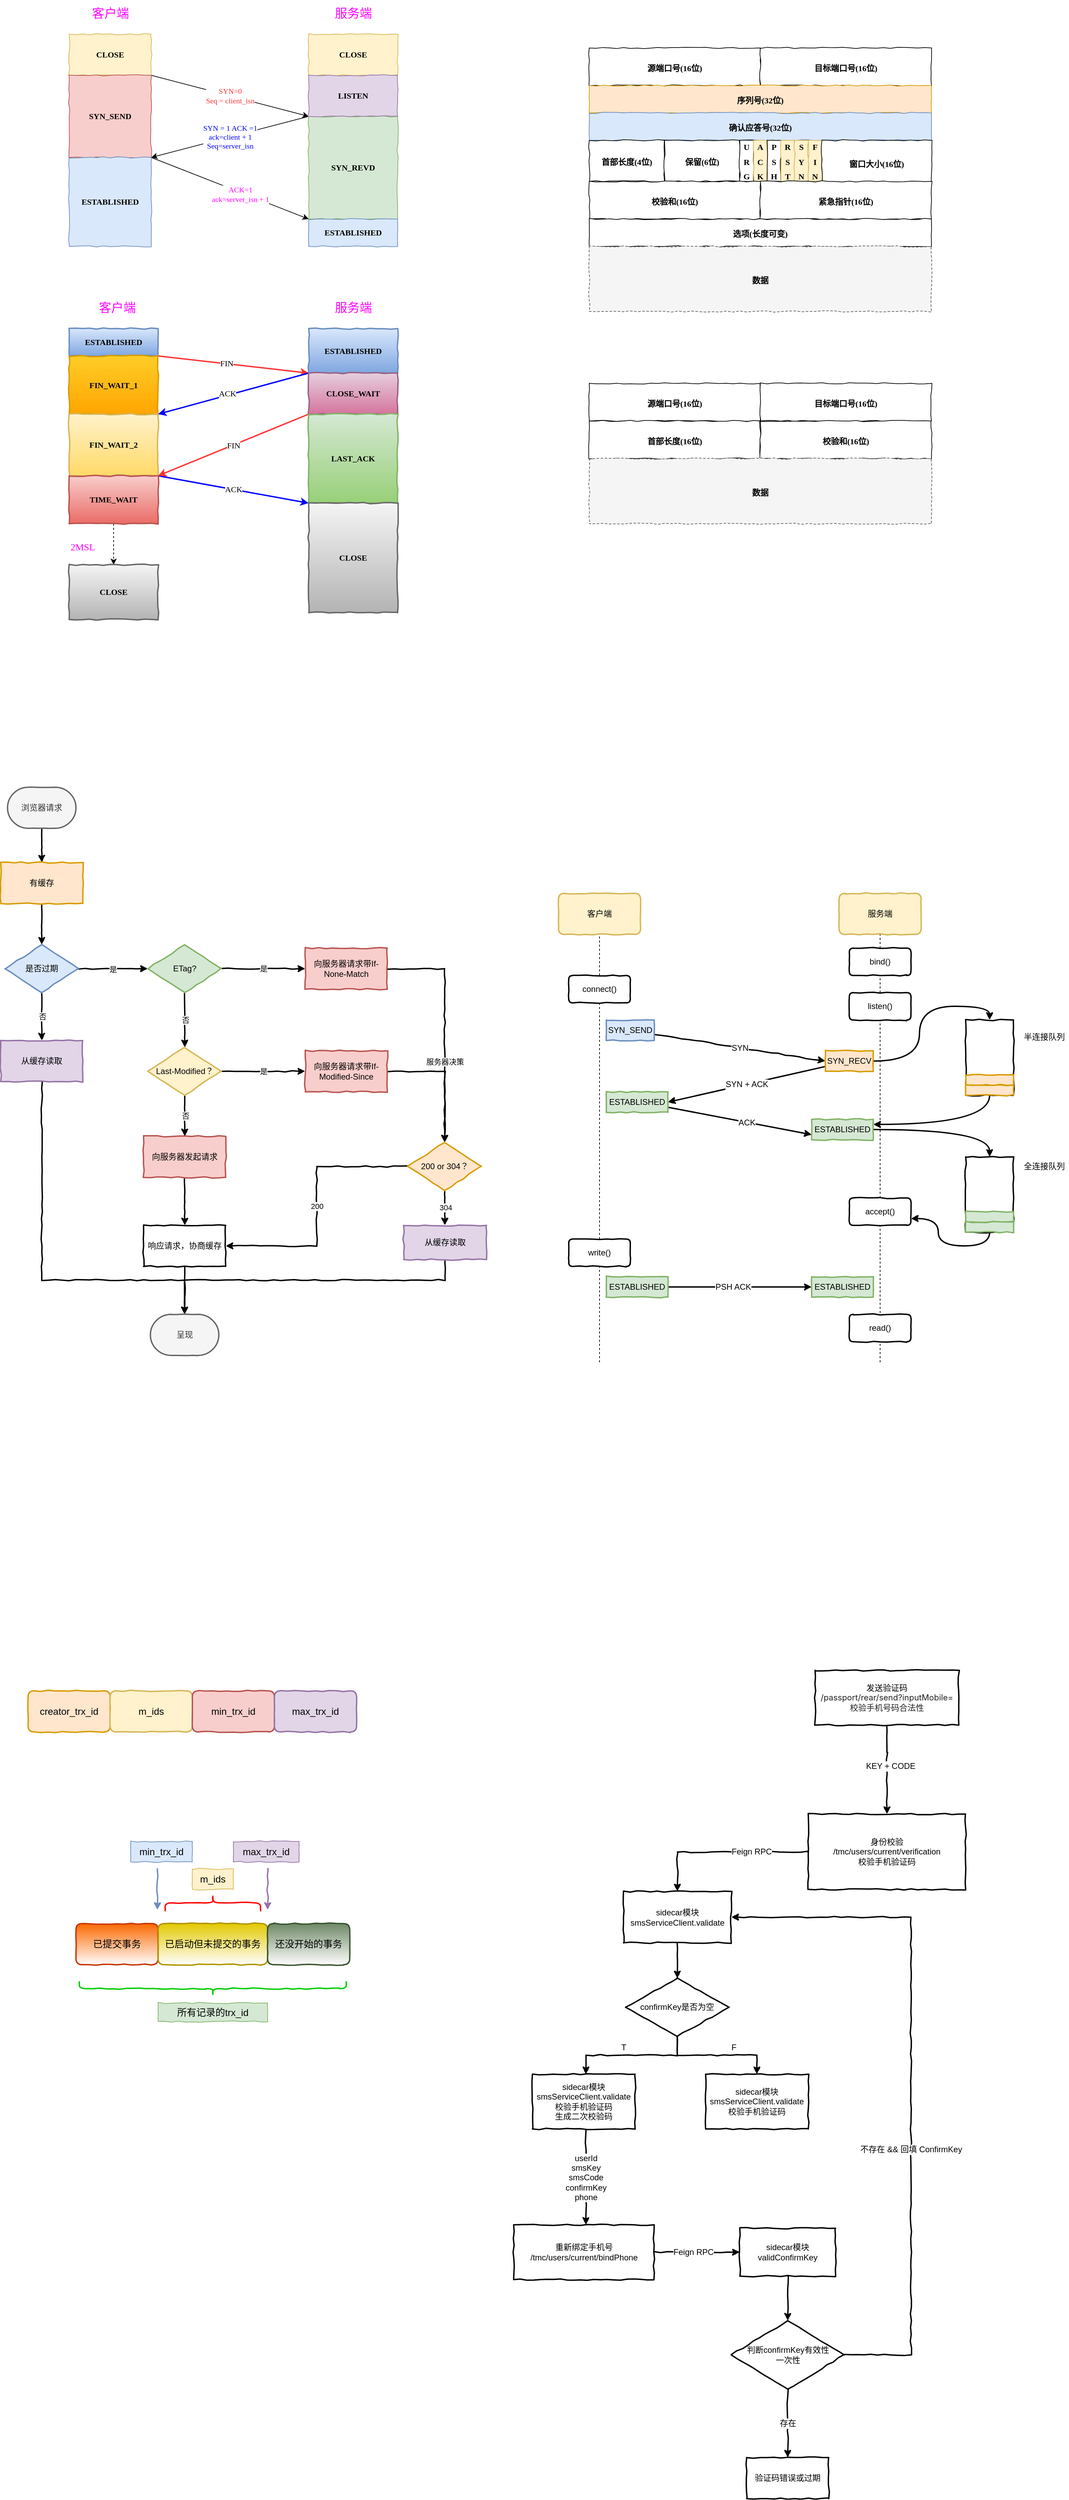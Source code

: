 <mxfile version="20.8.5" type="github">
  <diagram id="wpnwCKBw_cfsAzz8YiA_" name="第 1 页">
    <mxGraphModel dx="1562" dy="957" grid="1" gridSize="10" guides="1" tooltips="1" connect="1" arrows="1" fold="1" page="1" pageScale="1" pageWidth="827" pageHeight="1169" math="0" shadow="0">
      <root>
        <mxCell id="0" />
        <mxCell id="1" parent="0" />
        <mxCell id="eRukNORHkX7waIxp_HxT-9" value="&lt;font color=&quot;#ff3333&quot;&gt;SYN=0&lt;br&gt;Seq = client_isn&lt;/font&gt;" style="rounded=0;orthogonalLoop=1;jettySize=auto;html=1;exitX=1;exitY=1;exitDx=0;exitDy=0;entryX=0;entryY=1;entryDx=0;entryDy=0;fontFamily=Comic Sans MS;" parent="1" source="eRukNORHkX7waIxp_HxT-1" target="eRukNORHkX7waIxp_HxT-7" edge="1">
          <mxGeometry relative="1" as="geometry" />
        </mxCell>
        <mxCell id="eRukNORHkX7waIxp_HxT-1" value="&lt;font face=&quot;Comic Sans MS&quot;&gt;&lt;b&gt;CLOSE&lt;/b&gt;&lt;/font&gt;" style="rounded=0;whiteSpace=wrap;html=1;comic=1;fillColor=#fff2cc;strokeColor=#d6b656;" parent="1" vertex="1">
          <mxGeometry x="150" y="100" width="120" height="60" as="geometry" />
        </mxCell>
        <mxCell id="eRukNORHkX7waIxp_HxT-3" value="&lt;font face=&quot;Comic Sans MS&quot;&gt;&lt;b&gt;SYN_SEND&lt;/b&gt;&lt;/font&gt;" style="rounded=0;whiteSpace=wrap;html=1;comic=1;fillColor=#f8cecc;strokeColor=#b85450;" parent="1" vertex="1">
          <mxGeometry x="150" y="160" width="120" height="120" as="geometry" />
        </mxCell>
        <mxCell id="eRukNORHkX7waIxp_HxT-11" style="edgeStyle=none;rounded=0;orthogonalLoop=1;jettySize=auto;html=1;exitX=1;exitY=0;exitDx=0;exitDy=0;entryX=0;entryY=0;entryDx=0;entryDy=0;fontFamily=Comic Sans MS;" parent="1" source="eRukNORHkX7waIxp_HxT-4" target="eRukNORHkX7waIxp_HxT-8" edge="1">
          <mxGeometry relative="1" as="geometry" />
        </mxCell>
        <mxCell id="eRukNORHkX7waIxp_HxT-12" value="&lt;font color=&quot;#ff00ff&quot;&gt;ACK=1&lt;br&gt;ack=server_isn + 1&lt;/font&gt;" style="edgeLabel;html=1;align=center;verticalAlign=middle;resizable=0;points=[];fontFamily=Comic Sans MS;" parent="eRukNORHkX7waIxp_HxT-11" vertex="1" connectable="0">
          <mxGeometry x="0.132" y="-3" relative="1" as="geometry">
            <mxPoint as="offset" />
          </mxGeometry>
        </mxCell>
        <mxCell id="eRukNORHkX7waIxp_HxT-4" value="&lt;font face=&quot;Comic Sans MS&quot;&gt;&lt;b&gt;ESTABLISHED&lt;/b&gt;&lt;/font&gt;" style="rounded=0;whiteSpace=wrap;html=1;comic=1;fillColor=#dae8fc;strokeColor=#6c8ebf;" parent="1" vertex="1">
          <mxGeometry x="150" y="280" width="120" height="130" as="geometry" />
        </mxCell>
        <mxCell id="eRukNORHkX7waIxp_HxT-5" value="&lt;font face=&quot;Comic Sans MS&quot;&gt;&lt;b&gt;CLOSE&lt;/b&gt;&lt;/font&gt;" style="rounded=0;whiteSpace=wrap;html=1;comic=1;fillColor=#fff2cc;strokeColor=#d6b656;" parent="1" vertex="1">
          <mxGeometry x="500" y="100" width="130" height="60" as="geometry" />
        </mxCell>
        <mxCell id="eRukNORHkX7waIxp_HxT-6" value="&lt;font face=&quot;Comic Sans MS&quot;&gt;&lt;b&gt;SYN_REVD&lt;/b&gt;&lt;/font&gt;" style="rounded=0;whiteSpace=wrap;html=1;comic=1;fillColor=#d5e8d4;strokeColor=#82b366;" parent="1" vertex="1">
          <mxGeometry x="500" y="220" width="130" height="150" as="geometry" />
        </mxCell>
        <mxCell id="eRukNORHkX7waIxp_HxT-10" value="&lt;font color=&quot;#0000ff&quot;&gt;SYN = 1 ACK =1&lt;br&gt;ack=client + 1&lt;br&gt;Seq=server_isn&lt;/font&gt;" style="edgeStyle=none;rounded=0;orthogonalLoop=1;jettySize=auto;html=1;exitX=0;exitY=1;exitDx=0;exitDy=0;entryX=1;entryY=0;entryDx=0;entryDy=0;fontFamily=Comic Sans MS;" parent="1" source="eRukNORHkX7waIxp_HxT-7" target="eRukNORHkX7waIxp_HxT-4" edge="1">
          <mxGeometry relative="1" as="geometry" />
        </mxCell>
        <mxCell id="eRukNORHkX7waIxp_HxT-7" value="&lt;font face=&quot;Comic Sans MS&quot;&gt;&lt;b&gt;LISTEN&lt;/b&gt;&lt;/font&gt;" style="rounded=0;whiteSpace=wrap;html=1;comic=1;fillColor=#e1d5e7;strokeColor=#9673a6;" parent="1" vertex="1">
          <mxGeometry x="500" y="160" width="130" height="60" as="geometry" />
        </mxCell>
        <mxCell id="eRukNORHkX7waIxp_HxT-8" value="&lt;font face=&quot;Comic Sans MS&quot;&gt;&lt;b&gt;ESTABLISHED&lt;/b&gt;&lt;/font&gt;" style="rounded=0;whiteSpace=wrap;html=1;comic=1;fillColor=#dae8fc;strokeColor=#6c8ebf;" parent="1" vertex="1">
          <mxGeometry x="500" y="370" width="130" height="40" as="geometry" />
        </mxCell>
        <mxCell id="eRukNORHkX7waIxp_HxT-13" style="edgeStyle=none;rounded=0;orthogonalLoop=1;jettySize=auto;html=1;exitX=1;exitY=0.5;exitDx=0;exitDy=0;fontFamily=Comic Sans MS;" parent="1" source="eRukNORHkX7waIxp_HxT-6" target="eRukNORHkX7waIxp_HxT-6" edge="1">
          <mxGeometry relative="1" as="geometry" />
        </mxCell>
        <mxCell id="eRukNORHkX7waIxp_HxT-14" value="&lt;font style=&quot;font-size: 18px;&quot;&gt;客户端&lt;/font&gt;" style="text;html=1;align=center;verticalAlign=middle;resizable=0;points=[];autosize=1;strokeColor=none;fillColor=none;fontFamily=Comic Sans MS;fontColor=#FF00FF;" parent="1" vertex="1">
          <mxGeometry x="170" y="50" width="80" height="40" as="geometry" />
        </mxCell>
        <mxCell id="eRukNORHkX7waIxp_HxT-15" value="&lt;font style=&quot;font-size: 18px;&quot;&gt;服务端&lt;/font&gt;" style="text;html=1;align=center;verticalAlign=middle;resizable=0;points=[];autosize=1;strokeColor=none;fillColor=none;fontFamily=Comic Sans MS;fontColor=#FF00FF;" parent="1" vertex="1">
          <mxGeometry x="525" y="50" width="80" height="40" as="geometry" />
        </mxCell>
        <mxCell id="eRukNORHkX7waIxp_HxT-16" value="&lt;font color=&quot;#000000&quot;&gt;&lt;span style=&quot;font-size: 12px;&quot;&gt;&lt;b&gt;源端口号(16位)&lt;/b&gt;&lt;/span&gt;&lt;/font&gt;" style="rounded=0;whiteSpace=wrap;html=1;comic=1;fontFamily=Comic Sans MS;fontSize=18;fontColor=#FF00FF;" parent="1" vertex="1">
          <mxGeometry x="910" y="120" width="250" height="55" as="geometry" />
        </mxCell>
        <mxCell id="eRukNORHkX7waIxp_HxT-18" value="&lt;font color=&quot;#000000&quot;&gt;&lt;span style=&quot;font-size: 12px;&quot;&gt;&lt;b&gt;目标端口号(16位)&lt;/b&gt;&lt;/span&gt;&lt;/font&gt;" style="rounded=0;whiteSpace=wrap;html=1;comic=1;fontFamily=Comic Sans MS;fontSize=18;fontColor=#FF00FF;" parent="1" vertex="1">
          <mxGeometry x="1160" y="120" width="250" height="55" as="geometry" />
        </mxCell>
        <mxCell id="eRukNORHkX7waIxp_HxT-19" value="&lt;font color=&quot;#000000&quot;&gt;&lt;span style=&quot;font-size: 12px;&quot;&gt;&lt;b&gt;序列号(32位)&lt;/b&gt;&lt;/span&gt;&lt;/font&gt;" style="rounded=0;whiteSpace=wrap;html=1;comic=1;fontFamily=Comic Sans MS;fontSize=18;fillColor=#ffe6cc;strokeColor=#d79b00;" parent="1" vertex="1">
          <mxGeometry x="910" y="175" width="500" height="40" as="geometry" />
        </mxCell>
        <mxCell id="eRukNORHkX7waIxp_HxT-20" value="&lt;font color=&quot;#000000&quot;&gt;&lt;span style=&quot;font-size: 12px;&quot;&gt;&lt;b&gt;确认应答号(32位)&lt;/b&gt;&lt;/span&gt;&lt;/font&gt;" style="rounded=0;whiteSpace=wrap;html=1;comic=1;fontFamily=Comic Sans MS;fontSize=18;fillColor=#dae8fc;strokeColor=#6c8ebf;" parent="1" vertex="1">
          <mxGeometry x="910" y="215" width="500" height="40" as="geometry" />
        </mxCell>
        <mxCell id="eRukNORHkX7waIxp_HxT-21" value="&lt;font color=&quot;#000000&quot;&gt;&lt;span style=&quot;font-size: 12px;&quot;&gt;&lt;b&gt;首部长度(4位)&lt;/b&gt;&lt;/span&gt;&lt;/font&gt;" style="rounded=0;whiteSpace=wrap;html=1;comic=1;fontFamily=Comic Sans MS;fontSize=18;fontColor=#FF00FF;" parent="1" vertex="1">
          <mxGeometry x="910" y="255" width="110" height="60" as="geometry" />
        </mxCell>
        <mxCell id="eRukNORHkX7waIxp_HxT-22" value="&lt;font color=&quot;#000000&quot;&gt;&lt;span style=&quot;font-size: 12px;&quot;&gt;&lt;b&gt;保留(6位)&lt;/b&gt;&lt;/span&gt;&lt;/font&gt;" style="rounded=0;whiteSpace=wrap;html=1;comic=1;fontFamily=Comic Sans MS;fontSize=18;fontColor=#FF00FF;" parent="1" vertex="1">
          <mxGeometry x="1020" y="255" width="110" height="60" as="geometry" />
        </mxCell>
        <mxCell id="eRukNORHkX7waIxp_HxT-23" value="&lt;font color=&quot;#000000&quot;&gt;&lt;span style=&quot;font-size: 12px;&quot;&gt;&lt;b&gt;U&lt;br&gt;R&lt;br&gt;G&lt;/b&gt;&lt;/span&gt;&lt;/font&gt;" style="rounded=0;whiteSpace=wrap;html=1;comic=1;fontFamily=Comic Sans MS;fontSize=18;fontColor=#FF00FF;" parent="1" vertex="1">
          <mxGeometry x="1130" y="255" width="20" height="60" as="geometry" />
        </mxCell>
        <mxCell id="eRukNORHkX7waIxp_HxT-24" value="&lt;font color=&quot;#000000&quot;&gt;&lt;span style=&quot;font-size: 12px;&quot;&gt;&lt;b&gt;A&lt;br&gt;C&lt;br&gt;K&lt;br&gt;&lt;/b&gt;&lt;/span&gt;&lt;/font&gt;" style="rounded=0;whiteSpace=wrap;html=1;comic=1;fontFamily=Comic Sans MS;fontSize=18;fillColor=#fff2cc;strokeColor=#d6b656;" parent="1" vertex="1">
          <mxGeometry x="1150" y="255" width="20" height="60" as="geometry" />
        </mxCell>
        <mxCell id="eRukNORHkX7waIxp_HxT-25" value="&lt;font color=&quot;#000000&quot;&gt;&lt;span style=&quot;font-size: 12px;&quot;&gt;&lt;b&gt;P&lt;br&gt;S&lt;br&gt;H&lt;br&gt;&lt;/b&gt;&lt;/span&gt;&lt;/font&gt;" style="rounded=0;whiteSpace=wrap;html=1;comic=1;fontFamily=Comic Sans MS;fontSize=18;fontColor=#FF00FF;" parent="1" vertex="1">
          <mxGeometry x="1170" y="255" width="20" height="60" as="geometry" />
        </mxCell>
        <mxCell id="eRukNORHkX7waIxp_HxT-26" value="&lt;font color=&quot;#000000&quot;&gt;&lt;span style=&quot;font-size: 12px;&quot;&gt;&lt;b&gt;R&lt;br&gt;S&lt;br&gt;T&lt;br&gt;&lt;/b&gt;&lt;/span&gt;&lt;/font&gt;" style="rounded=0;whiteSpace=wrap;html=1;comic=1;fontFamily=Comic Sans MS;fontSize=18;fillColor=#fff2cc;strokeColor=#d6b656;" parent="1" vertex="1">
          <mxGeometry x="1190" y="255" width="20" height="60" as="geometry" />
        </mxCell>
        <mxCell id="eRukNORHkX7waIxp_HxT-27" value="&lt;font color=&quot;#000000&quot;&gt;&lt;span style=&quot;font-size: 12px;&quot;&gt;&lt;b&gt;S&lt;br&gt;Y&lt;br&gt;N&lt;br&gt;&lt;/b&gt;&lt;/span&gt;&lt;/font&gt;" style="rounded=0;whiteSpace=wrap;html=1;comic=1;fontFamily=Comic Sans MS;fontSize=18;fillColor=#fff2cc;strokeColor=#d6b656;" parent="1" vertex="1">
          <mxGeometry x="1210" y="255" width="20" height="60" as="geometry" />
        </mxCell>
        <mxCell id="eRukNORHkX7waIxp_HxT-28" value="&lt;font color=&quot;#000000&quot;&gt;&lt;span style=&quot;font-size: 12px;&quot;&gt;&lt;b&gt;F&lt;br&gt;I&lt;br&gt;N&lt;br&gt;&lt;/b&gt;&lt;/span&gt;&lt;/font&gt;" style="rounded=0;whiteSpace=wrap;html=1;comic=1;fontFamily=Comic Sans MS;fontSize=18;fillColor=#fff2cc;strokeColor=#d6b656;" parent="1" vertex="1">
          <mxGeometry x="1230" y="255" width="20" height="60" as="geometry" />
        </mxCell>
        <mxCell id="eRukNORHkX7waIxp_HxT-29" value="&lt;font color=&quot;#000000&quot;&gt;&lt;span style=&quot;font-size: 12px;&quot;&gt;&lt;b&gt;窗口大小(16位)&lt;/b&gt;&lt;/span&gt;&lt;/font&gt;" style="rounded=0;whiteSpace=wrap;html=1;comic=1;fontFamily=Comic Sans MS;fontSize=18;fontColor=#FF00FF;" parent="1" vertex="1">
          <mxGeometry x="1250" y="255" width="160" height="65" as="geometry" />
        </mxCell>
        <mxCell id="eRukNORHkX7waIxp_HxT-30" value="&lt;font color=&quot;#000000&quot;&gt;&lt;span style=&quot;font-size: 12px;&quot;&gt;&lt;b&gt;校验和(16位)&lt;/b&gt;&lt;/span&gt;&lt;/font&gt;" style="rounded=0;whiteSpace=wrap;html=1;comic=1;fontFamily=Comic Sans MS;fontSize=18;fontColor=#FF00FF;" parent="1" vertex="1">
          <mxGeometry x="910" y="315" width="250" height="55" as="geometry" />
        </mxCell>
        <mxCell id="eRukNORHkX7waIxp_HxT-31" value="&lt;font color=&quot;#000000&quot;&gt;&lt;span style=&quot;font-size: 12px;&quot;&gt;&lt;b&gt;紧急指针(16位)&lt;/b&gt;&lt;/span&gt;&lt;/font&gt;" style="rounded=0;whiteSpace=wrap;html=1;comic=1;fontFamily=Comic Sans MS;fontSize=18;fontColor=#FF00FF;" parent="1" vertex="1">
          <mxGeometry x="1160" y="315" width="250" height="55" as="geometry" />
        </mxCell>
        <mxCell id="eRukNORHkX7waIxp_HxT-33" value="&lt;font color=&quot;#000000&quot;&gt;&lt;span style=&quot;font-size: 12px;&quot;&gt;&lt;b&gt;选项(长度可变)&lt;/b&gt;&lt;/span&gt;&lt;/font&gt;" style="rounded=0;whiteSpace=wrap;html=1;comic=1;fontFamily=Comic Sans MS;fontSize=18;fontColor=#FF00FF;" parent="1" vertex="1">
          <mxGeometry x="910" y="370" width="500" height="40" as="geometry" />
        </mxCell>
        <mxCell id="eRukNORHkX7waIxp_HxT-34" value="&lt;font color=&quot;#000000&quot;&gt;&lt;span style=&quot;font-size: 12px;&quot;&gt;&lt;b&gt;数据&lt;/b&gt;&lt;/span&gt;&lt;/font&gt;" style="rounded=0;whiteSpace=wrap;html=1;comic=1;fontFamily=Comic Sans MS;fontSize=18;dashed=1;fillColor=#f5f5f5;strokeColor=#666666;fontColor=#333333;" parent="1" vertex="1">
          <mxGeometry x="910" y="410" width="500" height="95" as="geometry" />
        </mxCell>
        <mxCell id="eRukNORHkX7waIxp_HxT-35" value="&lt;font face=&quot;Comic Sans MS&quot;&gt;&lt;b&gt;ESTABLISHED&lt;/b&gt;&lt;/font&gt;" style="rounded=0;whiteSpace=wrap;html=1;comic=1;fillColor=#dae8fc;strokeColor=#6c8ebf;gradientColor=#7ea6e0;strokeWidth=2;" parent="1" vertex="1">
          <mxGeometry x="150" y="530" width="130" height="40" as="geometry" />
        </mxCell>
        <mxCell id="eRukNORHkX7waIxp_HxT-44" style="edgeStyle=none;rounded=0;orthogonalLoop=1;jettySize=auto;html=1;exitX=1;exitY=0;exitDx=0;exitDy=0;entryX=0;entryY=0;entryDx=0;entryDy=0;fontFamily=Comic Sans MS;fontSize=12;fontColor=#000000;strokeColor=#FF3333;strokeWidth=2;" parent="1" source="eRukNORHkX7waIxp_HxT-36" target="eRukNORHkX7waIxp_HxT-41" edge="1">
          <mxGeometry relative="1" as="geometry" />
        </mxCell>
        <mxCell id="eRukNORHkX7waIxp_HxT-45" value="FIN" style="edgeLabel;html=1;align=center;verticalAlign=middle;resizable=0;points=[];fontSize=12;fontFamily=Comic Sans MS;fontColor=#000000;" parent="eRukNORHkX7waIxp_HxT-44" vertex="1" connectable="0">
          <mxGeometry x="-0.114" y="-3" relative="1" as="geometry">
            <mxPoint x="3" y="-3" as="offset" />
          </mxGeometry>
        </mxCell>
        <mxCell id="eRukNORHkX7waIxp_HxT-36" value="&lt;font face=&quot;Comic Sans MS&quot;&gt;&lt;b&gt;FIN_WAIT_1&lt;/b&gt;&lt;/font&gt;" style="rounded=0;whiteSpace=wrap;html=1;comic=1;fillColor=#ffcd28;strokeColor=#d79b00;gradientColor=#ffa500;strokeWidth=2;" parent="1" vertex="1">
          <mxGeometry x="150" y="570" width="130" height="85" as="geometry" />
        </mxCell>
        <mxCell id="eRukNORHkX7waIxp_HxT-37" value="&lt;font face=&quot;Comic Sans MS&quot;&gt;&lt;b&gt;FIN_WAIT_2&lt;/b&gt;&lt;/font&gt;" style="rounded=0;whiteSpace=wrap;html=1;comic=1;fillColor=#fff2cc;strokeColor=#d6b656;gradientColor=#ffd966;strokeWidth=2;" parent="1" vertex="1">
          <mxGeometry x="150" y="655" width="130" height="90" as="geometry" />
        </mxCell>
        <mxCell id="eRukNORHkX7waIxp_HxT-50" style="edgeStyle=none;rounded=0;orthogonalLoop=1;jettySize=auto;html=1;exitX=1;exitY=0;exitDx=0;exitDy=0;entryX=0;entryY=0;entryDx=0;entryDy=0;fontFamily=Comic Sans MS;fontSize=12;fontColor=#000000;strokeColor=#0000FF;strokeWidth=2;" parent="1" source="eRukNORHkX7waIxp_HxT-38" target="eRukNORHkX7waIxp_HxT-43" edge="1">
          <mxGeometry relative="1" as="geometry">
            <Array as="points">
              <mxPoint x="390" y="765" />
            </Array>
          </mxGeometry>
        </mxCell>
        <mxCell id="eRukNORHkX7waIxp_HxT-51" value="ACK" style="edgeLabel;html=1;align=center;verticalAlign=middle;resizable=0;points=[];fontSize=12;fontFamily=Comic Sans MS;fontColor=#000000;" parent="eRukNORHkX7waIxp_HxT-50" vertex="1" connectable="0">
          <mxGeometry x="0.262" y="-3" relative="1" as="geometry">
            <mxPoint x="-28" y="-8" as="offset" />
          </mxGeometry>
        </mxCell>
        <mxCell id="eRukNORHkX7waIxp_HxT-52" style="edgeStyle=none;rounded=0;orthogonalLoop=1;jettySize=auto;html=1;exitX=0.5;exitY=1;exitDx=0;exitDy=0;entryX=0.5;entryY=0;entryDx=0;entryDy=0;fontFamily=Comic Sans MS;fontSize=12;fontColor=#000000;dashed=1;" parent="1" source="eRukNORHkX7waIxp_HxT-38" target="eRukNORHkX7waIxp_HxT-39" edge="1">
          <mxGeometry relative="1" as="geometry">
            <Array as="points">
              <mxPoint x="215" y="855" />
            </Array>
          </mxGeometry>
        </mxCell>
        <mxCell id="eRukNORHkX7waIxp_HxT-38" value="&lt;font face=&quot;Comic Sans MS&quot;&gt;&lt;b&gt;TIME_WAIT&lt;/b&gt;&lt;/font&gt;" style="rounded=0;whiteSpace=wrap;html=1;comic=1;fillColor=#f8cecc;strokeColor=#b85450;gradientColor=#ea6b66;strokeWidth=2;" parent="1" vertex="1">
          <mxGeometry x="150" y="745" width="130" height="70" as="geometry" />
        </mxCell>
        <mxCell id="eRukNORHkX7waIxp_HxT-39" value="&lt;font face=&quot;Comic Sans MS&quot;&gt;&lt;b&gt;CLOSE&lt;/b&gt;&lt;/font&gt;" style="rounded=0;whiteSpace=wrap;html=1;comic=1;fillColor=#f5f5f5;strokeColor=#666666;gradientColor=#b3b3b3;strokeWidth=2;" parent="1" vertex="1">
          <mxGeometry x="150" y="875" width="130" height="80" as="geometry" />
        </mxCell>
        <mxCell id="eRukNORHkX7waIxp_HxT-40" value="&lt;font face=&quot;Comic Sans MS&quot;&gt;&lt;b&gt;ESTABLISHED&lt;/b&gt;&lt;/font&gt;" style="rounded=0;whiteSpace=wrap;html=1;comic=1;fillColor=#dae8fc;strokeColor=#6c8ebf;gradientColor=#7ea6e0;strokeWidth=2;" parent="1" vertex="1">
          <mxGeometry x="500" y="530" width="130" height="65" as="geometry" />
        </mxCell>
        <mxCell id="eRukNORHkX7waIxp_HxT-46" style="edgeStyle=none;rounded=0;orthogonalLoop=1;jettySize=auto;html=1;exitX=0;exitY=0;exitDx=0;exitDy=0;entryX=1;entryY=0;entryDx=0;entryDy=0;fontFamily=Comic Sans MS;fontSize=12;fontColor=#000000;strokeColor=#0000FF;strokeWidth=2;" parent="1" source="eRukNORHkX7waIxp_HxT-41" target="eRukNORHkX7waIxp_HxT-37" edge="1">
          <mxGeometry relative="1" as="geometry" />
        </mxCell>
        <mxCell id="eRukNORHkX7waIxp_HxT-47" value="ACK" style="edgeLabel;html=1;align=center;verticalAlign=middle;resizable=0;points=[];fontSize=12;fontFamily=Comic Sans MS;fontColor=#000000;" parent="eRukNORHkX7waIxp_HxT-46" vertex="1" connectable="0">
          <mxGeometry x="0.202" y="2" relative="1" as="geometry">
            <mxPoint x="12" y="-8" as="offset" />
          </mxGeometry>
        </mxCell>
        <mxCell id="eRukNORHkX7waIxp_HxT-41" value="&lt;font face=&quot;Comic Sans MS&quot;&gt;&lt;b&gt;CLOSE_WAIT&lt;/b&gt;&lt;/font&gt;" style="rounded=0;whiteSpace=wrap;html=1;comic=1;fillColor=#e6d0de;strokeColor=#996185;gradientColor=#d5739d;strokeWidth=2;" parent="1" vertex="1">
          <mxGeometry x="500" y="595" width="130" height="60" as="geometry" />
        </mxCell>
        <mxCell id="eRukNORHkX7waIxp_HxT-48" style="edgeStyle=none;rounded=0;orthogonalLoop=1;jettySize=auto;html=1;exitX=0;exitY=0;exitDx=0;exitDy=0;entryX=1;entryY=0;entryDx=0;entryDy=0;fontFamily=Comic Sans MS;fontSize=12;fontColor=#000000;strokeColor=#FF3333;strokeWidth=2;" parent="1" source="eRukNORHkX7waIxp_HxT-42" target="eRukNORHkX7waIxp_HxT-38" edge="1">
          <mxGeometry relative="1" as="geometry" />
        </mxCell>
        <mxCell id="eRukNORHkX7waIxp_HxT-49" value="FIN" style="edgeLabel;html=1;align=center;verticalAlign=middle;resizable=0;points=[];fontSize=12;fontFamily=Comic Sans MS;fontColor=#000000;" parent="eRukNORHkX7waIxp_HxT-48" vertex="1" connectable="0">
          <mxGeometry x="0.13" y="4" relative="1" as="geometry">
            <mxPoint x="13" y="-9" as="offset" />
          </mxGeometry>
        </mxCell>
        <mxCell id="eRukNORHkX7waIxp_HxT-42" value="&lt;font face=&quot;Comic Sans MS&quot;&gt;&lt;b&gt;LAST_ACK&lt;/b&gt;&lt;/font&gt;" style="rounded=0;whiteSpace=wrap;html=1;comic=1;fillColor=#d5e8d4;strokeColor=#82b366;gradientColor=#97d077;strokeWidth=2;" parent="1" vertex="1">
          <mxGeometry x="500" y="655" width="130" height="130" as="geometry" />
        </mxCell>
        <mxCell id="eRukNORHkX7waIxp_HxT-43" value="&lt;font face=&quot;Comic Sans MS&quot;&gt;&lt;b&gt;CLOSE&lt;/b&gt;&lt;/font&gt;" style="rounded=0;whiteSpace=wrap;html=1;comic=1;fillColor=#f5f5f5;strokeColor=#666666;gradientColor=#b3b3b3;strokeWidth=2;" parent="1" vertex="1">
          <mxGeometry x="500" y="785" width="130" height="160" as="geometry" />
        </mxCell>
        <mxCell id="eRukNORHkX7waIxp_HxT-53" value="&lt;font style=&quot;font-size: 14px;&quot; color=&quot;#ff00ff&quot;&gt;2MSL&lt;/font&gt;" style="text;html=1;strokeColor=none;fillColor=none;align=center;verticalAlign=middle;whiteSpace=wrap;rounded=0;dashed=1;comic=1;fontFamily=Comic Sans MS;fontSize=12;fontColor=#000000;" parent="1" vertex="1">
          <mxGeometry x="140" y="835" width="60" height="30" as="geometry" />
        </mxCell>
        <mxCell id="eRukNORHkX7waIxp_HxT-55" value="&lt;font style=&quot;font-size: 18px;&quot;&gt;客户端&lt;/font&gt;" style="text;html=1;align=center;verticalAlign=middle;resizable=0;points=[];autosize=1;strokeColor=none;fillColor=none;fontFamily=Comic Sans MS;fontColor=#FF00FF;" parent="1" vertex="1">
          <mxGeometry x="180" y="480" width="80" height="40" as="geometry" />
        </mxCell>
        <mxCell id="eRukNORHkX7waIxp_HxT-56" value="&lt;font style=&quot;font-size: 18px;&quot;&gt;服务端&lt;/font&gt;" style="text;html=1;align=center;verticalAlign=middle;resizable=0;points=[];autosize=1;strokeColor=none;fillColor=none;fontFamily=Comic Sans MS;fontColor=#FF00FF;" parent="1" vertex="1">
          <mxGeometry x="525" y="480" width="80" height="40" as="geometry" />
        </mxCell>
        <mxCell id="v1MsukINYsDNgtoEmBJQ-3" style="edgeStyle=orthogonalEdgeStyle;rounded=0;orthogonalLoop=1;jettySize=auto;html=1;exitX=0.5;exitY=1;exitDx=0;exitDy=0;exitPerimeter=0;strokeWidth=2;comic=1;" parent="1" source="v1MsukINYsDNgtoEmBJQ-2" edge="1">
          <mxGeometry relative="1" as="geometry">
            <mxPoint x="110" y="1310" as="targetPoint" />
          </mxGeometry>
        </mxCell>
        <mxCell id="v1MsukINYsDNgtoEmBJQ-2" value="浏览器请求" style="strokeWidth=2;html=1;shape=mxgraph.flowchart.terminator;whiteSpace=wrap;comic=1;sketch=0;fillColor=#f5f5f5;fontColor=#333333;strokeColor=#666666;" parent="1" vertex="1">
          <mxGeometry x="60" y="1200" width="100" height="60" as="geometry" />
        </mxCell>
        <mxCell id="v1MsukINYsDNgtoEmBJQ-5" style="edgeStyle=orthogonalEdgeStyle;rounded=0;comic=1;orthogonalLoop=1;jettySize=auto;html=1;exitX=0.5;exitY=1;exitDx=0;exitDy=0;strokeWidth=2;" parent="1" source="v1MsukINYsDNgtoEmBJQ-4" edge="1">
          <mxGeometry relative="1" as="geometry">
            <mxPoint x="110" y="1430" as="targetPoint" />
          </mxGeometry>
        </mxCell>
        <mxCell id="v1MsukINYsDNgtoEmBJQ-4" value="有缓存" style="rounded=0;whiteSpace=wrap;html=1;comic=1;sketch=0;strokeWidth=2;fillColor=#ffe6cc;strokeColor=#d79b00;" parent="1" vertex="1">
          <mxGeometry x="50" y="1310" width="120" height="60" as="geometry" />
        </mxCell>
        <mxCell id="v1MsukINYsDNgtoEmBJQ-7" value="否" style="edgeStyle=orthogonalEdgeStyle;rounded=0;comic=1;orthogonalLoop=1;jettySize=auto;html=1;exitX=0.5;exitY=1;exitDx=0;exitDy=0;exitPerimeter=0;strokeWidth=2;" parent="1" source="v1MsukINYsDNgtoEmBJQ-6" edge="1">
          <mxGeometry relative="1" as="geometry">
            <mxPoint x="110" y="1570" as="targetPoint" />
          </mxGeometry>
        </mxCell>
        <mxCell id="v1MsukINYsDNgtoEmBJQ-9" value="是" style="edgeStyle=orthogonalEdgeStyle;rounded=0;comic=1;orthogonalLoop=1;jettySize=auto;html=1;exitX=1;exitY=0.5;exitDx=0;exitDy=0;exitPerimeter=0;strokeWidth=2;" parent="1" source="v1MsukINYsDNgtoEmBJQ-6" edge="1">
          <mxGeometry relative="1" as="geometry">
            <mxPoint x="265" y="1465" as="targetPoint" />
          </mxGeometry>
        </mxCell>
        <mxCell id="v1MsukINYsDNgtoEmBJQ-6" value="是否过期" style="strokeWidth=2;html=1;shape=mxgraph.flowchart.decision;whiteSpace=wrap;comic=1;sketch=0;fillColor=#dae8fc;strokeColor=#6c8ebf;" parent="1" vertex="1">
          <mxGeometry x="56.25" y="1430" width="107.5" height="70" as="geometry" />
        </mxCell>
        <mxCell id="v1MsukINYsDNgtoEmBJQ-36" style="edgeStyle=orthogonalEdgeStyle;rounded=0;comic=1;orthogonalLoop=1;jettySize=auto;html=1;entryX=0.5;entryY=0;entryDx=0;entryDy=0;entryPerimeter=0;strokeWidth=2;" parent="1" source="v1MsukINYsDNgtoEmBJQ-8" target="v1MsukINYsDNgtoEmBJQ-35" edge="1">
          <mxGeometry relative="1" as="geometry">
            <Array as="points">
              <mxPoint x="110" y="1920" />
              <mxPoint x="319" y="1920" />
            </Array>
          </mxGeometry>
        </mxCell>
        <mxCell id="v1MsukINYsDNgtoEmBJQ-8" value="从缓存读取" style="rounded=0;whiteSpace=wrap;html=1;comic=1;sketch=0;strokeWidth=2;fillColor=#e1d5e7;strokeColor=#9673a6;" parent="1" vertex="1">
          <mxGeometry x="50" y="1570" width="120" height="60" as="geometry" />
        </mxCell>
        <mxCell id="v1MsukINYsDNgtoEmBJQ-11" value="否" style="edgeStyle=orthogonalEdgeStyle;rounded=0;comic=1;orthogonalLoop=1;jettySize=auto;html=1;exitX=0.5;exitY=1;exitDx=0;exitDy=0;exitPerimeter=0;strokeWidth=2;" parent="1" source="v1MsukINYsDNgtoEmBJQ-10" edge="1">
          <mxGeometry relative="1" as="geometry">
            <mxPoint x="319" y="1580" as="targetPoint" />
          </mxGeometry>
        </mxCell>
        <mxCell id="v1MsukINYsDNgtoEmBJQ-17" value="是" style="edgeStyle=orthogonalEdgeStyle;rounded=0;comic=1;orthogonalLoop=1;jettySize=auto;html=1;exitX=1;exitY=0.5;exitDx=0;exitDy=0;exitPerimeter=0;strokeWidth=2;" parent="1" source="v1MsukINYsDNgtoEmBJQ-10" edge="1">
          <mxGeometry relative="1" as="geometry">
            <mxPoint x="495" y="1465" as="targetPoint" />
          </mxGeometry>
        </mxCell>
        <mxCell id="v1MsukINYsDNgtoEmBJQ-10" value="ETag?" style="strokeWidth=2;html=1;shape=mxgraph.flowchart.decision;whiteSpace=wrap;comic=1;sketch=0;fillColor=#d5e8d4;strokeColor=#82b366;" parent="1" vertex="1">
          <mxGeometry x="265" y="1430" width="107.5" height="70" as="geometry" />
        </mxCell>
        <mxCell id="v1MsukINYsDNgtoEmBJQ-13" value="否" style="edgeStyle=orthogonalEdgeStyle;rounded=0;comic=1;orthogonalLoop=1;jettySize=auto;html=1;exitX=0.5;exitY=1;exitDx=0;exitDy=0;exitPerimeter=0;strokeWidth=2;" parent="1" source="v1MsukINYsDNgtoEmBJQ-12" edge="1">
          <mxGeometry relative="1" as="geometry">
            <mxPoint x="319" y="1710" as="targetPoint" />
          </mxGeometry>
        </mxCell>
        <mxCell id="v1MsukINYsDNgtoEmBJQ-20" value="是" style="edgeStyle=orthogonalEdgeStyle;rounded=0;comic=1;orthogonalLoop=1;jettySize=auto;html=1;strokeWidth=2;" parent="1" source="v1MsukINYsDNgtoEmBJQ-12" edge="1">
          <mxGeometry relative="1" as="geometry">
            <mxPoint x="495" y="1615" as="targetPoint" />
          </mxGeometry>
        </mxCell>
        <mxCell id="v1MsukINYsDNgtoEmBJQ-12" value="Last-Modified？" style="strokeWidth=2;html=1;shape=mxgraph.flowchart.decision;whiteSpace=wrap;comic=1;sketch=0;fillColor=#fff2cc;strokeColor=#d6b656;" parent="1" vertex="1">
          <mxGeometry x="265" y="1580" width="107.5" height="70" as="geometry" />
        </mxCell>
        <mxCell id="v1MsukINYsDNgtoEmBJQ-15" style="edgeStyle=orthogonalEdgeStyle;rounded=0;comic=1;orthogonalLoop=1;jettySize=auto;html=1;exitX=0.5;exitY=1;exitDx=0;exitDy=0;strokeWidth=2;" parent="1" source="v1MsukINYsDNgtoEmBJQ-14" edge="1">
          <mxGeometry relative="1" as="geometry">
            <mxPoint x="319" y="1840" as="targetPoint" />
          </mxGeometry>
        </mxCell>
        <mxCell id="v1MsukINYsDNgtoEmBJQ-14" value="向服务器发起请求" style="rounded=0;whiteSpace=wrap;html=1;comic=1;sketch=0;strokeWidth=2;fillColor=#f8cecc;strokeColor=#b85450;" parent="1" vertex="1">
          <mxGeometry x="258.75" y="1710" width="120" height="60" as="geometry" />
        </mxCell>
        <mxCell id="v1MsukINYsDNgtoEmBJQ-37" value="" style="edgeStyle=orthogonalEdgeStyle;rounded=0;comic=1;orthogonalLoop=1;jettySize=auto;html=1;strokeWidth=2;" parent="1" source="v1MsukINYsDNgtoEmBJQ-16" target="v1MsukINYsDNgtoEmBJQ-35" edge="1">
          <mxGeometry relative="1" as="geometry" />
        </mxCell>
        <mxCell id="v1MsukINYsDNgtoEmBJQ-16" value="响应请求，协商缓存" style="rounded=0;whiteSpace=wrap;html=1;comic=1;sketch=0;strokeWidth=2;" parent="1" vertex="1">
          <mxGeometry x="258.75" y="1840" width="120" height="60" as="geometry" />
        </mxCell>
        <mxCell id="v1MsukINYsDNgtoEmBJQ-28" style="edgeStyle=orthogonalEdgeStyle;rounded=0;comic=1;orthogonalLoop=1;jettySize=auto;html=1;strokeWidth=2;" parent="1" source="v1MsukINYsDNgtoEmBJQ-18" target="v1MsukINYsDNgtoEmBJQ-24" edge="1">
          <mxGeometry relative="1" as="geometry" />
        </mxCell>
        <mxCell id="v1MsukINYsDNgtoEmBJQ-29" value="服务器决策" style="edgeLabel;html=1;align=center;verticalAlign=middle;resizable=0;points=[];" parent="v1MsukINYsDNgtoEmBJQ-28" vertex="1" connectable="0">
          <mxGeometry x="-0.324" relative="1" as="geometry">
            <mxPoint y="105" as="offset" />
          </mxGeometry>
        </mxCell>
        <mxCell id="v1MsukINYsDNgtoEmBJQ-18" value="向服务器请求带If-None-Match" style="rounded=0;whiteSpace=wrap;html=1;comic=1;sketch=0;strokeWidth=2;fillColor=#f8cecc;strokeColor=#b85450;" parent="1" vertex="1">
          <mxGeometry x="495" y="1435" width="120" height="60" as="geometry" />
        </mxCell>
        <mxCell id="v1MsukINYsDNgtoEmBJQ-26" style="edgeStyle=orthogonalEdgeStyle;rounded=0;comic=1;orthogonalLoop=1;jettySize=auto;html=1;entryX=0.5;entryY=0;entryDx=0;entryDy=0;entryPerimeter=0;strokeWidth=2;" parent="1" source="v1MsukINYsDNgtoEmBJQ-21" target="v1MsukINYsDNgtoEmBJQ-24" edge="1">
          <mxGeometry relative="1" as="geometry" />
        </mxCell>
        <mxCell id="v1MsukINYsDNgtoEmBJQ-21" value="向服务器请求带If-Modified-Since" style="rounded=0;whiteSpace=wrap;html=1;comic=1;sketch=0;strokeWidth=2;fillColor=#f8cecc;strokeColor=#b85450;" parent="1" vertex="1">
          <mxGeometry x="495" y="1585" width="120" height="60" as="geometry" />
        </mxCell>
        <mxCell id="v1MsukINYsDNgtoEmBJQ-30" value="200" style="edgeStyle=orthogonalEdgeStyle;rounded=0;comic=1;orthogonalLoop=1;jettySize=auto;html=1;exitX=0;exitY=0.5;exitDx=0;exitDy=0;exitPerimeter=0;entryX=1;entryY=0.5;entryDx=0;entryDy=0;strokeWidth=2;" parent="1" source="v1MsukINYsDNgtoEmBJQ-24" target="v1MsukINYsDNgtoEmBJQ-16" edge="1">
          <mxGeometry relative="1" as="geometry" />
        </mxCell>
        <mxCell id="v1MsukINYsDNgtoEmBJQ-31" value="304" style="edgeStyle=orthogonalEdgeStyle;rounded=0;comic=1;orthogonalLoop=1;jettySize=auto;html=1;exitX=0.5;exitY=1;exitDx=0;exitDy=0;exitPerimeter=0;strokeWidth=2;" parent="1" source="v1MsukINYsDNgtoEmBJQ-24" edge="1">
          <mxGeometry relative="1" as="geometry">
            <mxPoint x="699" y="1840" as="targetPoint" />
          </mxGeometry>
        </mxCell>
        <mxCell id="v1MsukINYsDNgtoEmBJQ-24" value="200 or 304？" style="strokeWidth=2;html=1;shape=mxgraph.flowchart.decision;whiteSpace=wrap;comic=1;sketch=0;fillColor=#ffe6cc;strokeColor=#d79b00;" parent="1" vertex="1">
          <mxGeometry x="645" y="1719" width="107.5" height="70" as="geometry" />
        </mxCell>
        <mxCell id="v1MsukINYsDNgtoEmBJQ-38" style="edgeStyle=orthogonalEdgeStyle;rounded=0;comic=1;orthogonalLoop=1;jettySize=auto;html=1;entryX=0.5;entryY=0;entryDx=0;entryDy=0;entryPerimeter=0;strokeWidth=2;" parent="1" source="v1MsukINYsDNgtoEmBJQ-32" target="v1MsukINYsDNgtoEmBJQ-35" edge="1">
          <mxGeometry relative="1" as="geometry">
            <Array as="points">
              <mxPoint x="699" y="1920" />
              <mxPoint x="319" y="1920" />
            </Array>
          </mxGeometry>
        </mxCell>
        <mxCell id="v1MsukINYsDNgtoEmBJQ-32" value="从缓存读取" style="rounded=0;whiteSpace=wrap;html=1;comic=1;sketch=0;strokeWidth=2;fillColor=#e1d5e7;strokeColor=#9673a6;" parent="1" vertex="1">
          <mxGeometry x="638.75" y="1840" width="121.25" height="50" as="geometry" />
        </mxCell>
        <mxCell id="v1MsukINYsDNgtoEmBJQ-35" value="呈现" style="strokeWidth=2;html=1;shape=mxgraph.flowchart.terminator;whiteSpace=wrap;comic=1;sketch=0;fillColor=#f5f5f5;fontColor=#333333;strokeColor=#666666;" parent="1" vertex="1">
          <mxGeometry x="268.75" y="1970" width="100" height="60" as="geometry" />
        </mxCell>
        <mxCell id="rAtHA8sB6JJvk7OUTJ3v-1" value="" style="endArrow=none;dashed=1;html=1;rounded=0;startArrow=none;" parent="1" source="rAtHA8sB6JJvk7OUTJ3v-6" edge="1">
          <mxGeometry width="50" height="50" relative="1" as="geometry">
            <mxPoint x="925" y="1875" as="sourcePoint" />
            <mxPoint x="925" y="1415" as="targetPoint" />
          </mxGeometry>
        </mxCell>
        <mxCell id="rAtHA8sB6JJvk7OUTJ3v-2" value="" style="endArrow=none;dashed=1;html=1;rounded=0;startArrow=none;" parent="1" source="rAtHA8sB6JJvk7OUTJ3v-8" edge="1">
          <mxGeometry width="50" height="50" relative="1" as="geometry">
            <mxPoint x="1335" y="1875" as="sourcePoint" />
            <mxPoint x="1335" y="1415" as="targetPoint" />
          </mxGeometry>
        </mxCell>
        <mxCell id="rAtHA8sB6JJvk7OUTJ3v-3" value="客户端" style="rounded=1;whiteSpace=wrap;html=1;comic=1;strokeWidth=2;fillColor=#fff2cc;strokeColor=#d6b656;" parent="1" vertex="1">
          <mxGeometry x="865" y="1355" width="120" height="60" as="geometry" />
        </mxCell>
        <mxCell id="rAtHA8sB6JJvk7OUTJ3v-5" value="服务端" style="rounded=1;whiteSpace=wrap;html=1;comic=1;fontFamily=Helvetica;fontSize=12;strokeColor=#d6b656;strokeWidth=2;fillColor=#fff2cc;" parent="1" vertex="1">
          <mxGeometry x="1275" y="1355" width="120" height="60" as="geometry" />
        </mxCell>
        <mxCell id="rAtHA8sB6JJvk7OUTJ3v-6" value="connect()" style="rounded=1;whiteSpace=wrap;html=1;comic=1;fontFamily=Helvetica;fontSize=12;fontColor=default;strokeColor=default;strokeWidth=2;fillColor=default;" parent="1" vertex="1">
          <mxGeometry x="880" y="1475" width="90" height="40" as="geometry" />
        </mxCell>
        <mxCell id="rAtHA8sB6JJvk7OUTJ3v-7" value="" style="endArrow=none;dashed=1;html=1;rounded=0;" parent="1" target="rAtHA8sB6JJvk7OUTJ3v-6" edge="1">
          <mxGeometry width="50" height="50" relative="1" as="geometry">
            <mxPoint x="925" y="2040" as="sourcePoint" />
            <mxPoint x="925" y="1415" as="targetPoint" />
          </mxGeometry>
        </mxCell>
        <mxCell id="rAtHA8sB6JJvk7OUTJ3v-8" value="bind()" style="rounded=1;whiteSpace=wrap;html=1;comic=1;fontFamily=Helvetica;fontSize=12;fontColor=default;strokeColor=default;strokeWidth=2;fillColor=default;" parent="1" vertex="1">
          <mxGeometry x="1290" y="1435" width="90" height="40" as="geometry" />
        </mxCell>
        <mxCell id="rAtHA8sB6JJvk7OUTJ3v-10" value="" style="endArrow=none;dashed=1;html=1;rounded=0;" parent="1" target="rAtHA8sB6JJvk7OUTJ3v-8" edge="1">
          <mxGeometry width="50" height="50" relative="1" as="geometry">
            <mxPoint x="1335" y="2040" as="sourcePoint" />
            <mxPoint x="1335" y="1415" as="targetPoint" />
          </mxGeometry>
        </mxCell>
        <mxCell id="rAtHA8sB6JJvk7OUTJ3v-32" style="shape=connector;rounded=0;comic=1;orthogonalLoop=1;jettySize=auto;html=1;labelBackgroundColor=default;fontFamily=Helvetica;fontSize=12;fontColor=default;endArrow=classic;strokeColor=default;strokeWidth=2;entryX=0;entryY=0.5;entryDx=0;entryDy=0;" parent="1" source="rAtHA8sB6JJvk7OUTJ3v-11" target="rAtHA8sB6JJvk7OUTJ3v-12" edge="1">
          <mxGeometry relative="1" as="geometry">
            <mxPoint x="1250" y="1600" as="targetPoint" />
          </mxGeometry>
        </mxCell>
        <mxCell id="rAtHA8sB6JJvk7OUTJ3v-36" value="SYN" style="edgeLabel;html=1;align=center;verticalAlign=middle;resizable=0;points=[];fontSize=12;fontFamily=Helvetica;fontColor=default;" parent="rAtHA8sB6JJvk7OUTJ3v-32" vertex="1" connectable="0">
          <mxGeometry x="-0.102" y="5" relative="1" as="geometry">
            <mxPoint x="12" y="7" as="offset" />
          </mxGeometry>
        </mxCell>
        <mxCell id="rAtHA8sB6JJvk7OUTJ3v-11" value="SYN_SEND" style="rounded=0;whiteSpace=wrap;html=1;comic=1;fontFamily=Helvetica;fontSize=12;strokeColor=#6c8ebf;strokeWidth=2;fillColor=#dae8fc;" parent="1" vertex="1">
          <mxGeometry x="935" y="1540" width="70" height="30" as="geometry" />
        </mxCell>
        <mxCell id="rAtHA8sB6JJvk7OUTJ3v-19" style="edgeStyle=orthogonalEdgeStyle;shape=connector;curved=1;rounded=0;comic=1;orthogonalLoop=1;jettySize=auto;html=1;exitX=1;exitY=0.5;exitDx=0;exitDy=0;entryX=0.5;entryY=0;entryDx=0;entryDy=0;labelBackgroundColor=default;fontFamily=Helvetica;fontSize=12;fontColor=default;endArrow=classic;strokeColor=default;strokeWidth=2;" parent="1" source="rAtHA8sB6JJvk7OUTJ3v-12" target="rAtHA8sB6JJvk7OUTJ3v-17" edge="1">
          <mxGeometry relative="1" as="geometry" />
        </mxCell>
        <mxCell id="rAtHA8sB6JJvk7OUTJ3v-33" value="SYN + ACK" style="edgeStyle=none;shape=connector;curved=1;rounded=0;comic=1;orthogonalLoop=1;jettySize=auto;html=1;entryX=1;entryY=0.5;entryDx=0;entryDy=0;labelBackgroundColor=default;fontFamily=Helvetica;fontSize=12;fontColor=default;endArrow=classic;strokeColor=default;strokeWidth=2;" parent="1" source="rAtHA8sB6JJvk7OUTJ3v-12" target="rAtHA8sB6JJvk7OUTJ3v-13" edge="1">
          <mxGeometry relative="1" as="geometry" />
        </mxCell>
        <mxCell id="rAtHA8sB6JJvk7OUTJ3v-12" value="SYN_RECV" style="rounded=0;whiteSpace=wrap;html=1;comic=1;fontFamily=Helvetica;fontSize=12;strokeColor=#d79b00;strokeWidth=2;fillColor=#ffe6cc;" parent="1" vertex="1">
          <mxGeometry x="1255" y="1585" width="70" height="30" as="geometry" />
        </mxCell>
        <mxCell id="rAtHA8sB6JJvk7OUTJ3v-34" value="ACK" style="edgeStyle=none;shape=connector;curved=1;rounded=0;comic=1;orthogonalLoop=1;jettySize=auto;html=1;exitX=1;exitY=0.75;exitDx=0;exitDy=0;entryX=0;entryY=0.75;entryDx=0;entryDy=0;labelBackgroundColor=default;fontFamily=Helvetica;fontSize=12;fontColor=default;endArrow=classic;strokeColor=default;strokeWidth=2;" parent="1" source="rAtHA8sB6JJvk7OUTJ3v-13" target="rAtHA8sB6JJvk7OUTJ3v-14" edge="1">
          <mxGeometry x="0.096" y="-1" relative="1" as="geometry">
            <mxPoint as="offset" />
          </mxGeometry>
        </mxCell>
        <mxCell id="rAtHA8sB6JJvk7OUTJ3v-13" value="ESTABLISHED" style="rounded=0;whiteSpace=wrap;html=1;comic=1;fontFamily=Helvetica;fontSize=12;strokeColor=#82b366;strokeWidth=2;fillColor=#d5e8d4;" parent="1" vertex="1">
          <mxGeometry x="935" y="1645" width="90" height="30" as="geometry" />
        </mxCell>
        <mxCell id="rAtHA8sB6JJvk7OUTJ3v-23" value="" style="edgeStyle=orthogonalEdgeStyle;shape=connector;curved=1;rounded=0;comic=1;orthogonalLoop=1;jettySize=auto;html=1;labelBackgroundColor=default;fontFamily=Helvetica;fontSize=12;fontColor=default;endArrow=classic;strokeColor=default;strokeWidth=2;" parent="1" source="rAtHA8sB6JJvk7OUTJ3v-14" target="rAtHA8sB6JJvk7OUTJ3v-22" edge="1">
          <mxGeometry relative="1" as="geometry" />
        </mxCell>
        <mxCell id="rAtHA8sB6JJvk7OUTJ3v-14" value="ESTABLISHED" style="rounded=0;whiteSpace=wrap;html=1;comic=1;fontFamily=Helvetica;fontSize=12;strokeColor=#82b366;strokeWidth=2;fillColor=#d5e8d4;" parent="1" vertex="1">
          <mxGeometry x="1235" y="1685" width="90" height="30" as="geometry" />
        </mxCell>
        <mxCell id="rAtHA8sB6JJvk7OUTJ3v-9" value="listen()" style="rounded=1;whiteSpace=wrap;html=1;comic=1;fontFamily=Helvetica;fontSize=12;fontColor=default;strokeColor=default;strokeWidth=2;fillColor=default;" parent="1" vertex="1">
          <mxGeometry x="1290" y="1500" width="90" height="40" as="geometry" />
        </mxCell>
        <mxCell id="rAtHA8sB6JJvk7OUTJ3v-21" style="edgeStyle=orthogonalEdgeStyle;shape=connector;curved=1;rounded=0;comic=1;orthogonalLoop=1;jettySize=auto;html=1;entryX=1;entryY=0.25;entryDx=0;entryDy=0;labelBackgroundColor=default;fontFamily=Helvetica;fontSize=12;fontColor=default;endArrow=classic;strokeColor=default;strokeWidth=2;exitX=0.5;exitY=1;exitDx=0;exitDy=0;" parent="1" source="rAtHA8sB6JJvk7OUTJ3v-17" target="rAtHA8sB6JJvk7OUTJ3v-14" edge="1">
          <mxGeometry relative="1" as="geometry" />
        </mxCell>
        <mxCell id="rAtHA8sB6JJvk7OUTJ3v-17" value="" style="whiteSpace=wrap;html=1;rounded=0;comic=1;strokeWidth=2;" parent="1" vertex="1">
          <mxGeometry x="1460" y="1540" width="70" height="110" as="geometry" />
        </mxCell>
        <mxCell id="rAtHA8sB6JJvk7OUTJ3v-25" style="edgeStyle=orthogonalEdgeStyle;shape=connector;curved=1;rounded=0;comic=1;orthogonalLoop=1;jettySize=auto;html=1;entryX=1;entryY=0.75;entryDx=0;entryDy=0;labelBackgroundColor=default;fontFamily=Helvetica;fontSize=12;fontColor=default;endArrow=classic;strokeColor=default;strokeWidth=2;exitX=0.5;exitY=1;exitDx=0;exitDy=0;" parent="1" source="rAtHA8sB6JJvk7OUTJ3v-22" target="rAtHA8sB6JJvk7OUTJ3v-24" edge="1">
          <mxGeometry relative="1" as="geometry" />
        </mxCell>
        <mxCell id="rAtHA8sB6JJvk7OUTJ3v-22" value="" style="whiteSpace=wrap;html=1;rounded=0;comic=1;strokeWidth=2;" parent="1" vertex="1">
          <mxGeometry x="1460" y="1740" width="70" height="110" as="geometry" />
        </mxCell>
        <mxCell id="rAtHA8sB6JJvk7OUTJ3v-24" value="accept()" style="rounded=1;whiteSpace=wrap;html=1;comic=1;fontFamily=Helvetica;fontSize=12;fontColor=default;strokeColor=default;strokeWidth=2;fillColor=default;" parent="1" vertex="1">
          <mxGeometry x="1290" y="1800" width="90" height="40" as="geometry" />
        </mxCell>
        <mxCell id="rAtHA8sB6JJvk7OUTJ3v-28" value="write()" style="rounded=1;whiteSpace=wrap;html=1;comic=1;fontFamily=Helvetica;fontSize=12;fontColor=default;strokeColor=default;strokeWidth=2;fillColor=default;" parent="1" vertex="1">
          <mxGeometry x="880" y="1860" width="90" height="40" as="geometry" />
        </mxCell>
        <mxCell id="rAtHA8sB6JJvk7OUTJ3v-29" value="read()" style="rounded=1;whiteSpace=wrap;html=1;comic=1;fontFamily=Helvetica;fontSize=12;fontColor=default;strokeColor=default;strokeWidth=2;fillColor=default;" parent="1" vertex="1">
          <mxGeometry x="1290" y="1970" width="90" height="40" as="geometry" />
        </mxCell>
        <mxCell id="rAtHA8sB6JJvk7OUTJ3v-35" style="edgeStyle=none;shape=connector;curved=1;rounded=0;comic=1;orthogonalLoop=1;jettySize=auto;html=1;exitX=1;exitY=0.5;exitDx=0;exitDy=0;entryX=0;entryY=0.5;entryDx=0;entryDy=0;labelBackgroundColor=default;fontFamily=Helvetica;fontSize=12;fontColor=default;endArrow=classic;strokeColor=default;strokeWidth=2;" parent="1" source="rAtHA8sB6JJvk7OUTJ3v-30" target="rAtHA8sB6JJvk7OUTJ3v-31" edge="1">
          <mxGeometry relative="1" as="geometry" />
        </mxCell>
        <mxCell id="rAtHA8sB6JJvk7OUTJ3v-37" value="PSH ACK" style="edgeLabel;html=1;align=center;verticalAlign=middle;resizable=0;points=[];fontSize=12;fontFamily=Helvetica;fontColor=default;" parent="rAtHA8sB6JJvk7OUTJ3v-35" vertex="1" connectable="0">
          <mxGeometry x="-0.191" y="-3" relative="1" as="geometry">
            <mxPoint x="10" y="-3" as="offset" />
          </mxGeometry>
        </mxCell>
        <mxCell id="rAtHA8sB6JJvk7OUTJ3v-30" value="ESTABLISHED" style="rounded=0;whiteSpace=wrap;html=1;comic=1;fontFamily=Helvetica;fontSize=12;strokeColor=#82b366;strokeWidth=2;fillColor=#d5e8d4;" parent="1" vertex="1">
          <mxGeometry x="935" y="1915" width="90" height="30" as="geometry" />
        </mxCell>
        <mxCell id="rAtHA8sB6JJvk7OUTJ3v-31" value="ESTABLISHED" style="rounded=0;whiteSpace=wrap;html=1;comic=1;fontFamily=Helvetica;fontSize=12;strokeColor=#82b366;strokeWidth=2;fillColor=#d5e8d4;" parent="1" vertex="1">
          <mxGeometry x="1235" y="1915" width="90" height="30" as="geometry" />
        </mxCell>
        <mxCell id="rAtHA8sB6JJvk7OUTJ3v-38" value="" style="rounded=0;whiteSpace=wrap;html=1;comic=1;fontFamily=Helvetica;fontSize=12;strokeColor=#d79b00;strokeWidth=2;fillColor=#ffe6cc;" parent="1" vertex="1">
          <mxGeometry x="1460" y="1620" width="70" height="15" as="geometry" />
        </mxCell>
        <mxCell id="rAtHA8sB6JJvk7OUTJ3v-39" value="" style="rounded=0;whiteSpace=wrap;html=1;comic=1;fontFamily=Helvetica;fontSize=12;strokeColor=#d79b00;strokeWidth=2;fillColor=#ffe6cc;" parent="1" vertex="1">
          <mxGeometry x="1460" y="1635" width="70" height="15" as="geometry" />
        </mxCell>
        <mxCell id="rAtHA8sB6JJvk7OUTJ3v-40" value="" style="rounded=0;whiteSpace=wrap;html=1;comic=1;fontFamily=Helvetica;fontSize=12;strokeColor=#82b366;strokeWidth=2;fillColor=#d5e8d4;" parent="1" vertex="1">
          <mxGeometry x="1460" y="1820" width="70" height="15" as="geometry" />
        </mxCell>
        <mxCell id="rAtHA8sB6JJvk7OUTJ3v-41" value="" style="rounded=0;whiteSpace=wrap;html=1;comic=1;fontFamily=Helvetica;fontSize=12;strokeColor=#82b366;strokeWidth=2;fillColor=#d5e8d4;" parent="1" vertex="1">
          <mxGeometry x="1460" y="1835" width="70" height="15" as="geometry" />
        </mxCell>
        <mxCell id="rAtHA8sB6JJvk7OUTJ3v-44" value="半连接队列" style="text;html=1;strokeColor=none;fillColor=none;align=center;verticalAlign=middle;whiteSpace=wrap;rounded=0;comic=1;fontFamily=Helvetica;fontSize=12;fontColor=default;" parent="1" vertex="1">
          <mxGeometry x="1540" y="1550" width="70" height="30" as="geometry" />
        </mxCell>
        <mxCell id="rAtHA8sB6JJvk7OUTJ3v-45" value="全连接队列" style="text;html=1;strokeColor=none;fillColor=none;align=center;verticalAlign=middle;whiteSpace=wrap;rounded=0;comic=1;fontFamily=Helvetica;fontSize=12;fontColor=default;" parent="1" vertex="1">
          <mxGeometry x="1540" y="1739" width="70" height="30" as="geometry" />
        </mxCell>
        <mxCell id="rAtHA8sB6JJvk7OUTJ3v-47" value="&lt;font color=&quot;#000000&quot;&gt;&lt;span style=&quot;font-size: 12px;&quot;&gt;&lt;b&gt;源端口号(16位)&lt;/b&gt;&lt;/span&gt;&lt;/font&gt;" style="rounded=0;whiteSpace=wrap;html=1;comic=1;fontFamily=Comic Sans MS;fontSize=18;fontColor=#FF00FF;" parent="1" vertex="1">
          <mxGeometry x="910" y="610" width="250" height="55" as="geometry" />
        </mxCell>
        <mxCell id="rAtHA8sB6JJvk7OUTJ3v-48" value="&lt;font color=&quot;#000000&quot;&gt;&lt;span style=&quot;font-size: 12px;&quot;&gt;&lt;b&gt;目标端口号(16位)&lt;/b&gt;&lt;/span&gt;&lt;/font&gt;" style="rounded=0;whiteSpace=wrap;html=1;comic=1;fontFamily=Comic Sans MS;fontSize=18;fontColor=#FF00FF;" parent="1" vertex="1">
          <mxGeometry x="1160" y="610" width="250" height="55" as="geometry" />
        </mxCell>
        <mxCell id="rAtHA8sB6JJvk7OUTJ3v-49" value="&lt;font color=&quot;#000000&quot;&gt;&lt;span style=&quot;font-size: 12px;&quot;&gt;&lt;b&gt;首部长度(16位)&lt;/b&gt;&lt;/span&gt;&lt;/font&gt;" style="rounded=0;whiteSpace=wrap;html=1;comic=1;fontFamily=Comic Sans MS;fontSize=18;fontColor=#FF00FF;" parent="1" vertex="1">
          <mxGeometry x="910" y="665" width="250" height="55" as="geometry" />
        </mxCell>
        <mxCell id="rAtHA8sB6JJvk7OUTJ3v-50" value="&lt;font color=&quot;#000000&quot;&gt;&lt;span style=&quot;font-size: 12px;&quot;&gt;&lt;b&gt;校验和(16位)&lt;/b&gt;&lt;/span&gt;&lt;/font&gt;" style="rounded=0;whiteSpace=wrap;html=1;comic=1;fontFamily=Comic Sans MS;fontSize=18;fontColor=#FF00FF;" parent="1" vertex="1">
          <mxGeometry x="1160" y="665" width="250" height="55" as="geometry" />
        </mxCell>
        <mxCell id="rAtHA8sB6JJvk7OUTJ3v-51" value="&lt;font color=&quot;#000000&quot;&gt;&lt;span style=&quot;font-size: 12px;&quot;&gt;&lt;b&gt;数据&lt;/b&gt;&lt;/span&gt;&lt;/font&gt;" style="rounded=0;whiteSpace=wrap;html=1;comic=1;fontFamily=Comic Sans MS;fontSize=18;dashed=1;fillColor=#f5f5f5;strokeColor=#666666;fontColor=#333333;" parent="1" vertex="1">
          <mxGeometry x="910" y="720" width="500" height="95" as="geometry" />
        </mxCell>
        <mxCell id="1tkAnkBjtwpWHCKgWp_T-1" value="&lt;font style=&quot;font-size: 14px;&quot;&gt;creator_trx_id&lt;/font&gt;" style="rounded=1;whiteSpace=wrap;html=1;comic=1;strokeWidth=2;fillColor=#ffe6cc;strokeColor=#d79b00;" parent="1" vertex="1">
          <mxGeometry x="90" y="2520" width="120" height="60" as="geometry" />
        </mxCell>
        <mxCell id="1tkAnkBjtwpWHCKgWp_T-2" value="&lt;font style=&quot;font-size: 14px;&quot;&gt;m_ids&lt;/font&gt;" style="rounded=1;whiteSpace=wrap;html=1;comic=1;strokeWidth=2;fillColor=#fff2cc;strokeColor=#d6b656;" parent="1" vertex="1">
          <mxGeometry x="210" y="2520" width="120" height="60" as="geometry" />
        </mxCell>
        <mxCell id="1tkAnkBjtwpWHCKgWp_T-3" value="&lt;font style=&quot;font-size: 14px;&quot;&gt;min_trx_id&lt;/font&gt;" style="rounded=1;whiteSpace=wrap;html=1;comic=1;strokeWidth=2;fillColor=#f8cecc;strokeColor=#b85450;" parent="1" vertex="1">
          <mxGeometry x="330" y="2520" width="120" height="60" as="geometry" />
        </mxCell>
        <mxCell id="1tkAnkBjtwpWHCKgWp_T-4" value="&lt;font style=&quot;font-size: 14px;&quot;&gt;max_trx_id&lt;/font&gt;" style="rounded=1;whiteSpace=wrap;html=1;comic=1;strokeWidth=2;fillColor=#e1d5e7;strokeColor=#9673a6;" parent="1" vertex="1">
          <mxGeometry x="450" y="2520" width="120" height="60" as="geometry" />
        </mxCell>
        <mxCell id="1tkAnkBjtwpWHCKgWp_T-5" value="已提交事务" style="rounded=1;whiteSpace=wrap;html=1;comic=1;fontSize=14;strokeWidth=2;fillColor=#fa6800;strokeColor=#C73500;fontColor=#000000;gradientColor=#ffffff;" parent="1" vertex="1">
          <mxGeometry x="160" y="2860" width="120" height="60" as="geometry" />
        </mxCell>
        <mxCell id="1tkAnkBjtwpWHCKgWp_T-6" value="已启动但未提交的事务" style="rounded=1;whiteSpace=wrap;html=1;comic=1;fontSize=14;strokeWidth=2;fillColor=#e3c800;fontColor=#000000;strokeColor=#B09500;gradientColor=#ffffff;" parent="1" vertex="1">
          <mxGeometry x="280" y="2860" width="160" height="60" as="geometry" />
        </mxCell>
        <mxCell id="1tkAnkBjtwpWHCKgWp_T-7" value="&lt;font color=&quot;#000000&quot;&gt;还没开始的事务&lt;/font&gt;" style="rounded=1;whiteSpace=wrap;html=1;comic=1;fontSize=14;strokeWidth=2;fillColor=#6d8764;fontColor=#ffffff;strokeColor=#3A5431;gradientColor=#ffffff;" parent="1" vertex="1">
          <mxGeometry x="440" y="2860" width="120" height="60" as="geometry" />
        </mxCell>
        <mxCell id="1tkAnkBjtwpWHCKgWp_T-8" value="" style="shape=curlyBracket;whiteSpace=wrap;html=1;rounded=1;flipH=1;comic=1;fontSize=14;strokeWidth=2;rotation=90;strokeColor=#00CC00;" parent="1" vertex="1">
          <mxGeometry x="350" y="2760" width="20" height="390" as="geometry" />
        </mxCell>
        <mxCell id="1tkAnkBjtwpWHCKgWp_T-9" value="" style="shape=curlyBracket;whiteSpace=wrap;html=1;rounded=1;comic=1;fontSize=14;strokeWidth=2;rotation=90;strokeColor=#FF0000;" parent="1" vertex="1">
          <mxGeometry x="348.44" y="2760" width="23.12" height="139.37" as="geometry" />
        </mxCell>
        <mxCell id="1tkAnkBjtwpWHCKgWp_T-10" value="m_ids" style="text;html=1;strokeColor=#d6b656;fillColor=#fff2cc;align=center;verticalAlign=middle;whiteSpace=wrap;rounded=0;comic=1;fontSize=14;" parent="1" vertex="1">
          <mxGeometry x="330" y="2780" width="60" height="30" as="geometry" />
        </mxCell>
        <mxCell id="1tkAnkBjtwpWHCKgWp_T-11" value="所有记录的trx_id" style="text;html=1;strokeColor=#82b366;fillColor=#d5e8d4;align=center;verticalAlign=middle;whiteSpace=wrap;rounded=0;comic=1;fontSize=14;" parent="1" vertex="1">
          <mxGeometry x="280" y="2976" width="160" height="27" as="geometry" />
        </mxCell>
        <mxCell id="1tkAnkBjtwpWHCKgWp_T-12" value="" style="endArrow=classic;html=1;rounded=0;fontSize=14;strokeWidth=2;comic=1;fillColor=#dae8fc;strokeColor=#6c8ebf;" parent="1" edge="1">
          <mxGeometry width="50" height="50" relative="1" as="geometry">
            <mxPoint x="279" y="2780" as="sourcePoint" />
            <mxPoint x="279" y="2840" as="targetPoint" />
          </mxGeometry>
        </mxCell>
        <mxCell id="1tkAnkBjtwpWHCKgWp_T-14" value="" style="endArrow=classic;html=1;rounded=0;fontSize=14;strokeWidth=2;comic=1;fillColor=#e1d5e7;strokeColor=#9673a6;" parent="1" edge="1">
          <mxGeometry width="50" height="50" relative="1" as="geometry">
            <mxPoint x="440" y="2780" as="sourcePoint" />
            <mxPoint x="440" y="2840" as="targetPoint" />
          </mxGeometry>
        </mxCell>
        <mxCell id="1tkAnkBjtwpWHCKgWp_T-15" value="min_trx_id" style="text;html=1;strokeColor=#6c8ebf;fillColor=#dae8fc;align=center;verticalAlign=middle;whiteSpace=wrap;rounded=0;comic=1;fontSize=14;" parent="1" vertex="1">
          <mxGeometry x="240" y="2740" width="90" height="30" as="geometry" />
        </mxCell>
        <mxCell id="1tkAnkBjtwpWHCKgWp_T-16" value="max_trx_id" style="text;html=1;strokeColor=#9673a6;fillColor=#e1d5e7;align=center;verticalAlign=middle;whiteSpace=wrap;rounded=0;comic=1;fontSize=14;" parent="1" vertex="1">
          <mxGeometry x="390" y="2740" width="96" height="30" as="geometry" />
        </mxCell>
        <mxCell id="ObrMERf1OWDemQOV2m8i-3" value="KEY + CODE" style="edgeStyle=orthogonalEdgeStyle;rounded=0;orthogonalLoop=1;jettySize=auto;html=1;fontFamily=Helvetica;fontSize=12;fontColor=default;strokeWidth=2;comic=1;" edge="1" parent="1" source="ObrMERf1OWDemQOV2m8i-1">
          <mxGeometry x="-0.077" y="5" relative="1" as="geometry">
            <mxPoint x="1345" y="2700" as="targetPoint" />
            <Array as="points">
              <mxPoint x="1345" y="2610" />
              <mxPoint x="1345" y="2610" />
            </Array>
            <mxPoint as="offset" />
          </mxGeometry>
        </mxCell>
        <mxCell id="ObrMERf1OWDemQOV2m8i-1" value="发送验证码&lt;br&gt;&lt;span style=&quot;color: var(--base-color-brand); font-family: Inter, system-ui, -apple-system, BlinkMacSystemFont, &amp;quot;Segoe UI&amp;quot;, Roboto, Oxygen, Ubuntu, Cantarell, &amp;quot;Fira Sans&amp;quot;, &amp;quot;Droid Sans&amp;quot;, Helvetica, Arial, sans-serif; text-align: left; background-color: rgb(255, 255, 255);&quot; data-testid=&quot;resolvedVariable&quot; spellcheck=&quot;false&quot; class=&quot;resolvedVariable&quot;&gt;&lt;/span&gt;&lt;span style=&quot;color: rgb(33, 33, 33); font-family: Inter, system-ui, -apple-system, BlinkMacSystemFont, &amp;quot;Segoe UI&amp;quot;, Roboto, Oxygen, Ubuntu, Cantarell, &amp;quot;Fira Sans&amp;quot;, &amp;quot;Droid Sans&amp;quot;, Helvetica, Arial, sans-serif; text-align: left; background-color: rgb(255, 255, 255);&quot; data-offset-key=&quot;67ng6-1-0&quot;&gt;&lt;span data-text=&quot;true&quot;&gt;/passport/rear/send?inputMobile=&lt;br&gt;校验手机号码合法性&lt;br&gt;&lt;/span&gt;&lt;/span&gt;" style="rounded=0;whiteSpace=wrap;html=1;comic=1;strokeWidth=2;" vertex="1" parent="1">
          <mxGeometry x="1240" y="2490" width="210" height="80" as="geometry" />
        </mxCell>
        <mxCell id="ObrMERf1OWDemQOV2m8i-19" value="Feign RPC" style="edgeStyle=orthogonalEdgeStyle;rounded=0;comic=1;orthogonalLoop=1;jettySize=auto;html=1;strokeWidth=2;fontFamily=Helvetica;fontSize=12;fontColor=default;" edge="1" parent="1" target="ObrMERf1OWDemQOV2m8i-18">
          <mxGeometry x="-0.342" relative="1" as="geometry">
            <mxPoint x="1228.75" y="2755" as="sourcePoint" />
            <mxPoint as="offset" />
          </mxGeometry>
        </mxCell>
        <mxCell id="ObrMERf1OWDemQOV2m8i-26" value="" style="edgeStyle=orthogonalEdgeStyle;rounded=0;comic=1;orthogonalLoop=1;jettySize=auto;html=1;strokeWidth=2;fontFamily=Helvetica;fontSize=12;fontColor=default;" edge="1" parent="1" source="ObrMERf1OWDemQOV2m8i-18" target="ObrMERf1OWDemQOV2m8i-25">
          <mxGeometry relative="1" as="geometry" />
        </mxCell>
        <mxCell id="ObrMERf1OWDemQOV2m8i-18" value="sidecar模块&lt;br&gt;smsServiceClient.validate" style="whiteSpace=wrap;html=1;rounded=0;comic=1;strokeWidth=2;" vertex="1" parent="1">
          <mxGeometry x="960" y="2813" width="157.5" height="75" as="geometry" />
        </mxCell>
        <mxCell id="ObrMERf1OWDemQOV2m8i-28" value="" style="edgeStyle=orthogonalEdgeStyle;rounded=0;comic=1;orthogonalLoop=1;jettySize=auto;html=1;strokeWidth=2;fontFamily=Helvetica;fontSize=12;fontColor=default;exitX=0.5;exitY=1;exitDx=0;exitDy=0;" edge="1" parent="1" source="ObrMERf1OWDemQOV2m8i-25">
          <mxGeometry relative="1" as="geometry">
            <mxPoint x="905" y="3080" as="targetPoint" />
          </mxGeometry>
        </mxCell>
        <mxCell id="ObrMERf1OWDemQOV2m8i-31" value="T" style="edgeLabel;html=1;align=center;verticalAlign=middle;resizable=0;points=[];fontSize=12;fontFamily=Helvetica;fontColor=default;" vertex="1" connectable="0" parent="ObrMERf1OWDemQOV2m8i-28">
          <mxGeometry x="0.129" y="2" relative="1" as="geometry">
            <mxPoint y="-14" as="offset" />
          </mxGeometry>
        </mxCell>
        <mxCell id="ObrMERf1OWDemQOV2m8i-30" value="" style="edgeStyle=orthogonalEdgeStyle;rounded=0;comic=1;orthogonalLoop=1;jettySize=auto;html=1;strokeWidth=2;fontFamily=Helvetica;fontSize=12;fontColor=default;" edge="1" parent="1" source="ObrMERf1OWDemQOV2m8i-25" target="ObrMERf1OWDemQOV2m8i-29">
          <mxGeometry relative="1" as="geometry" />
        </mxCell>
        <mxCell id="ObrMERf1OWDemQOV2m8i-32" value="F" style="edgeLabel;html=1;align=center;verticalAlign=middle;resizable=0;points=[];fontSize=12;fontFamily=Helvetica;fontColor=default;" vertex="1" connectable="0" parent="ObrMERf1OWDemQOV2m8i-30">
          <mxGeometry x="0.284" y="-2" relative="1" as="geometry">
            <mxPoint x="-1" y="-14" as="offset" />
          </mxGeometry>
        </mxCell>
        <mxCell id="ObrMERf1OWDemQOV2m8i-25" value="confirmKey是否为空" style="rhombus;whiteSpace=wrap;html=1;rounded=0;comic=1;strokeWidth=2;" vertex="1" parent="1">
          <mxGeometry x="963.12" y="2940" width="151.25" height="84.5" as="geometry" />
        </mxCell>
        <mxCell id="ObrMERf1OWDemQOV2m8i-35" value="" style="edgeStyle=orthogonalEdgeStyle;rounded=0;comic=1;orthogonalLoop=1;jettySize=auto;html=1;exitX=0.5;exitY=1;exitDx=0;exitDy=0;strokeWidth=2;fontFamily=Helvetica;fontSize=12;fontColor=default;" edge="1" parent="1">
          <mxGeometry relative="1" as="geometry">
            <mxPoint x="905" y="3160" as="sourcePoint" />
            <mxPoint x="905" y="3300" as="targetPoint" />
          </mxGeometry>
        </mxCell>
        <mxCell id="ObrMERf1OWDemQOV2m8i-36" value="userId&lt;br style=&quot;border-color: var(--border-color);&quot;&gt;smsKey&lt;br style=&quot;border-color: var(--border-color);&quot;&gt;smsCode&lt;br style=&quot;border-color: var(--border-color);&quot;&gt;confirmKey&lt;br style=&quot;border-color: var(--border-color);&quot;&gt;phone" style="edgeLabel;html=1;align=center;verticalAlign=middle;resizable=0;points=[];fontSize=12;fontFamily=Helvetica;fontColor=default;" vertex="1" connectable="0" parent="ObrMERf1OWDemQOV2m8i-35">
          <mxGeometry x="-0.21" y="-4" relative="1" as="geometry">
            <mxPoint x="4" y="15" as="offset" />
          </mxGeometry>
        </mxCell>
        <mxCell id="ObrMERf1OWDemQOV2m8i-27" value="sidecar模块&lt;br style=&quot;border-color: var(--border-color);&quot;&gt;smsServiceClient.validate&lt;br&gt;校验手机验证码&lt;br&gt;生成二次校验码" style="whiteSpace=wrap;html=1;rounded=0;comic=1;strokeWidth=2;" vertex="1" parent="1">
          <mxGeometry x="827" y="3080" width="150" height="80" as="geometry" />
        </mxCell>
        <mxCell id="ObrMERf1OWDemQOV2m8i-29" value="sidecar模块&lt;br style=&quot;border-color: var(--border-color);&quot;&gt;smsServiceClient.validate&lt;br&gt;校验手机验证码" style="whiteSpace=wrap;html=1;rounded=0;comic=1;strokeWidth=2;" vertex="1" parent="1">
          <mxGeometry x="1080" y="3080" width="150" height="80" as="geometry" />
        </mxCell>
        <mxCell id="ObrMERf1OWDemQOV2m8i-40" value="" style="edgeStyle=orthogonalEdgeStyle;rounded=0;comic=1;orthogonalLoop=1;jettySize=auto;html=1;strokeWidth=2;fontFamily=Helvetica;fontSize=12;fontColor=default;" edge="1" parent="1" source="ObrMERf1OWDemQOV2m8i-34" target="ObrMERf1OWDemQOV2m8i-39">
          <mxGeometry relative="1" as="geometry" />
        </mxCell>
        <mxCell id="ObrMERf1OWDemQOV2m8i-41" value="Feign RPC" style="edgeLabel;html=1;align=center;verticalAlign=middle;resizable=0;points=[];fontSize=12;fontFamily=Helvetica;fontColor=default;" vertex="1" connectable="0" parent="ObrMERf1OWDemQOV2m8i-40">
          <mxGeometry x="-0.247" y="3" relative="1" as="geometry">
            <mxPoint x="10" y="3" as="offset" />
          </mxGeometry>
        </mxCell>
        <mxCell id="ObrMERf1OWDemQOV2m8i-34" value="重新绑定手机号&lt;br&gt;/tmc/users/current/bindPhone" style="whiteSpace=wrap;html=1;rounded=0;comic=1;strokeWidth=2;" vertex="1" parent="1">
          <mxGeometry x="799.5" y="3300" width="205" height="80" as="geometry" />
        </mxCell>
        <mxCell id="ObrMERf1OWDemQOV2m8i-37" value="身份校验&lt;br style=&quot;border-color: var(--border-color); color: rgb(33, 33, 33); font-family: Inter, system-ui, -apple-system, BlinkMacSystemFont, &amp;quot;Segoe UI&amp;quot;, Roboto, Oxygen, Ubuntu, Cantarell, &amp;quot;Fira Sans&amp;quot;, &amp;quot;Droid Sans&amp;quot;, Helvetica, Arial, sans-serif; text-align: left; background-color: rgb(255, 255, 255);&quot;&gt;/tmc/users/current/verification&lt;br style=&quot;border-color: var(--border-color);&quot;&gt;校验手机验证码" style="rounded=0;whiteSpace=wrap;html=1;strokeColor=default;fontFamily=Helvetica;fontSize=12;fontColor=default;fillColor=default;strokeWidth=2;comic=1;" vertex="1" parent="1">
          <mxGeometry x="1230" y="2700" width="230" height="110" as="geometry" />
        </mxCell>
        <mxCell id="ObrMERf1OWDemQOV2m8i-43" value="" style="edgeStyle=orthogonalEdgeStyle;rounded=0;comic=1;orthogonalLoop=1;jettySize=auto;html=1;strokeWidth=2;fontFamily=Helvetica;fontSize=12;fontColor=default;" edge="1" parent="1" source="ObrMERf1OWDemQOV2m8i-39" target="ObrMERf1OWDemQOV2m8i-42">
          <mxGeometry relative="1" as="geometry" />
        </mxCell>
        <mxCell id="ObrMERf1OWDemQOV2m8i-39" value="sidecar模块&lt;br&gt;validConfirmKey" style="whiteSpace=wrap;html=1;rounded=0;comic=1;strokeWidth=2;" vertex="1" parent="1">
          <mxGeometry x="1130" y="3305" width="140" height="70" as="geometry" />
        </mxCell>
        <mxCell id="ObrMERf1OWDemQOV2m8i-44" style="edgeStyle=orthogonalEdgeStyle;rounded=0;comic=1;orthogonalLoop=1;jettySize=auto;html=1;exitX=1;exitY=0.5;exitDx=0;exitDy=0;entryX=1;entryY=0.5;entryDx=0;entryDy=0;strokeWidth=2;fontFamily=Helvetica;fontSize=12;fontColor=default;" edge="1" parent="1" source="ObrMERf1OWDemQOV2m8i-42" target="ObrMERf1OWDemQOV2m8i-18">
          <mxGeometry relative="1" as="geometry">
            <Array as="points">
              <mxPoint x="1380" y="3490" />
              <mxPoint x="1380" y="2851" />
            </Array>
          </mxGeometry>
        </mxCell>
        <mxCell id="ObrMERf1OWDemQOV2m8i-45" value="不存在 &amp;amp;&amp;amp; 回填 ConfirmKey" style="edgeLabel;html=1;align=center;verticalAlign=middle;resizable=0;points=[];fontSize=12;fontFamily=Helvetica;fontColor=default;" vertex="1" connectable="0" parent="ObrMERf1OWDemQOV2m8i-44">
          <mxGeometry x="-0.247" y="2" relative="1" as="geometry">
            <mxPoint x="2" y="-21" as="offset" />
          </mxGeometry>
        </mxCell>
        <mxCell id="ObrMERf1OWDemQOV2m8i-47" value="存在" style="edgeStyle=orthogonalEdgeStyle;rounded=0;comic=1;orthogonalLoop=1;jettySize=auto;html=1;strokeWidth=2;fontFamily=Helvetica;fontSize=12;fontColor=default;" edge="1" parent="1" source="ObrMERf1OWDemQOV2m8i-42" target="ObrMERf1OWDemQOV2m8i-46">
          <mxGeometry relative="1" as="geometry" />
        </mxCell>
        <mxCell id="ObrMERf1OWDemQOV2m8i-42" value="判断confirmKey有效性&lt;br&gt;一次性" style="rhombus;whiteSpace=wrap;html=1;rounded=0;comic=1;strokeWidth=2;" vertex="1" parent="1">
          <mxGeometry x="1117.5" y="3440" width="165" height="100" as="geometry" />
        </mxCell>
        <mxCell id="ObrMERf1OWDemQOV2m8i-46" value="验证码错误或过期" style="whiteSpace=wrap;html=1;rounded=0;comic=1;strokeWidth=2;" vertex="1" parent="1">
          <mxGeometry x="1140" y="3640" width="120" height="60" as="geometry" />
        </mxCell>
      </root>
    </mxGraphModel>
  </diagram>
</mxfile>
